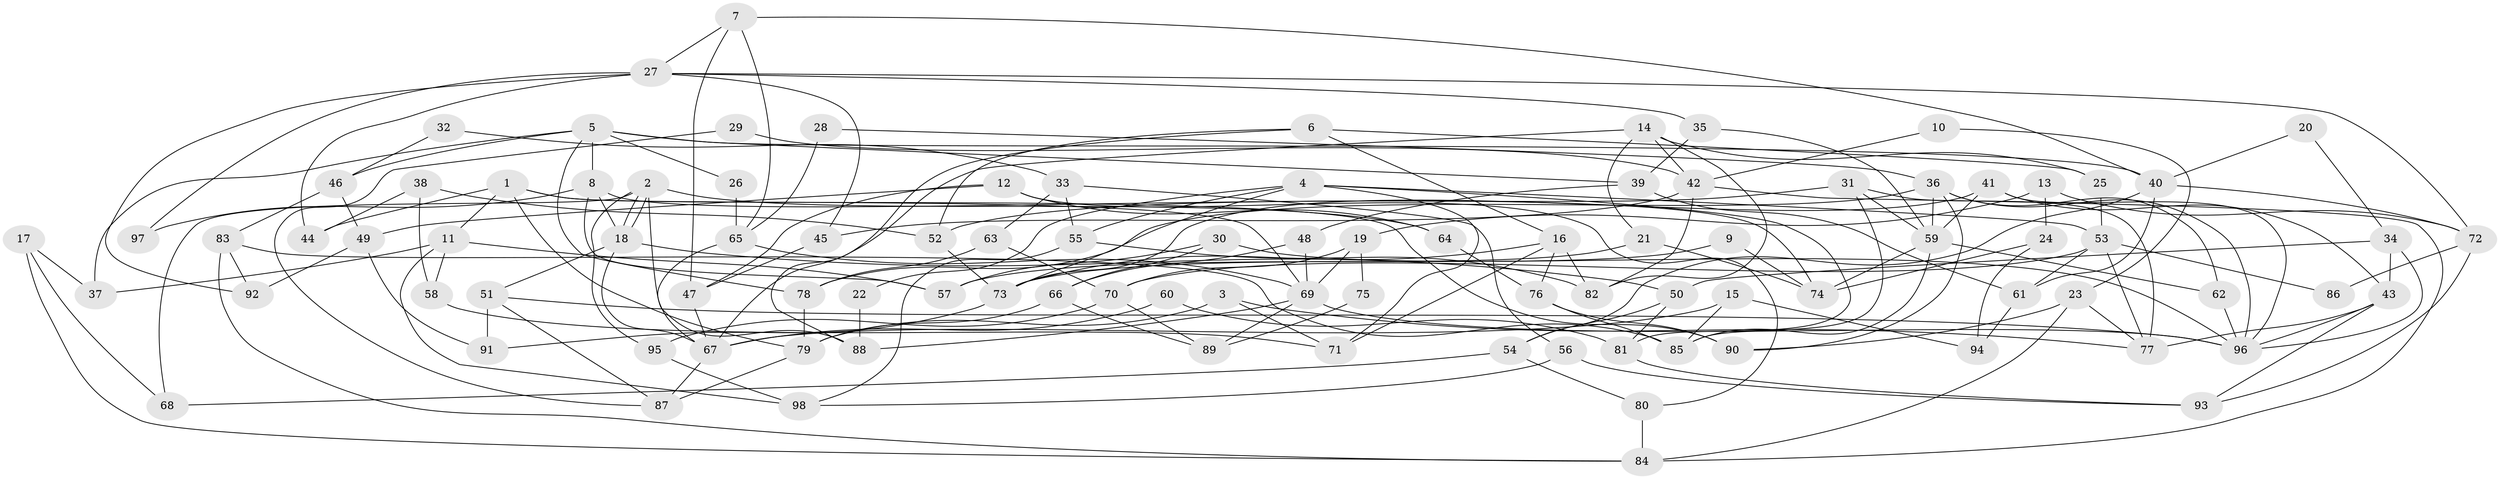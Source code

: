 // coarse degree distribution, {2: 0.20512820512820512, 3: 0.15384615384615385, 6: 0.10256410256410256, 5: 0.10256410256410256, 4: 0.1794871794871795, 8: 0.10256410256410256, 1: 0.02564102564102564, 12: 0.02564102564102564, 7: 0.02564102564102564, 9: 0.05128205128205128, 10: 0.02564102564102564}
// Generated by graph-tools (version 1.1) at 2025/53/03/04/25 21:53:31]
// undirected, 98 vertices, 196 edges
graph export_dot {
graph [start="1"]
  node [color=gray90,style=filled];
  1;
  2;
  3;
  4;
  5;
  6;
  7;
  8;
  9;
  10;
  11;
  12;
  13;
  14;
  15;
  16;
  17;
  18;
  19;
  20;
  21;
  22;
  23;
  24;
  25;
  26;
  27;
  28;
  29;
  30;
  31;
  32;
  33;
  34;
  35;
  36;
  37;
  38;
  39;
  40;
  41;
  42;
  43;
  44;
  45;
  46;
  47;
  48;
  49;
  50;
  51;
  52;
  53;
  54;
  55;
  56;
  57;
  58;
  59;
  60;
  61;
  62;
  63;
  64;
  65;
  66;
  67;
  68;
  69;
  70;
  71;
  72;
  73;
  74;
  75;
  76;
  77;
  78;
  79;
  80;
  81;
  82;
  83;
  84;
  85;
  86;
  87;
  88;
  89;
  90;
  91;
  92;
  93;
  94;
  95;
  96;
  97;
  98;
  1 -- 11;
  1 -- 69;
  1 -- 44;
  1 -- 79;
  1 -- 90;
  2 -- 68;
  2 -- 18;
  2 -- 18;
  2 -- 64;
  2 -- 88;
  2 -- 95;
  3 -- 79;
  3 -- 77;
  3 -- 71;
  4 -- 53;
  4 -- 73;
  4 -- 22;
  4 -- 55;
  4 -- 71;
  4 -- 81;
  5 -- 39;
  5 -- 8;
  5 -- 26;
  5 -- 37;
  5 -- 40;
  5 -- 46;
  5 -- 78;
  6 -- 16;
  6 -- 88;
  6 -- 25;
  6 -- 52;
  7 -- 47;
  7 -- 40;
  7 -- 27;
  7 -- 65;
  8 -- 18;
  8 -- 74;
  8 -- 57;
  8 -- 97;
  9 -- 73;
  9 -- 74;
  10 -- 23;
  10 -- 42;
  11 -- 98;
  11 -- 57;
  11 -- 37;
  11 -- 58;
  12 -- 49;
  12 -- 64;
  12 -- 47;
  12 -- 80;
  13 -- 72;
  13 -- 19;
  13 -- 24;
  14 -- 25;
  14 -- 82;
  14 -- 21;
  14 -- 42;
  14 -- 67;
  15 -- 85;
  15 -- 67;
  15 -- 94;
  16 -- 82;
  16 -- 71;
  16 -- 73;
  16 -- 76;
  17 -- 84;
  17 -- 37;
  17 -- 68;
  18 -- 67;
  18 -- 50;
  18 -- 51;
  19 -- 70;
  19 -- 69;
  19 -- 75;
  20 -- 40;
  20 -- 34;
  21 -- 57;
  21 -- 74;
  22 -- 88;
  23 -- 90;
  23 -- 77;
  23 -- 84;
  24 -- 74;
  24 -- 94;
  25 -- 53;
  26 -- 65;
  27 -- 92;
  27 -- 35;
  27 -- 44;
  27 -- 45;
  27 -- 72;
  27 -- 97;
  28 -- 65;
  28 -- 36;
  29 -- 87;
  29 -- 42;
  30 -- 66;
  30 -- 96;
  30 -- 57;
  31 -- 59;
  31 -- 52;
  31 -- 77;
  31 -- 85;
  32 -- 46;
  32 -- 33;
  33 -- 63;
  33 -- 56;
  33 -- 55;
  34 -- 43;
  34 -- 96;
  34 -- 50;
  35 -- 59;
  35 -- 39;
  36 -- 62;
  36 -- 90;
  36 -- 59;
  36 -- 78;
  36 -- 96;
  38 -- 44;
  38 -- 58;
  38 -- 52;
  39 -- 61;
  39 -- 48;
  40 -- 72;
  40 -- 54;
  40 -- 61;
  41 -- 73;
  41 -- 96;
  41 -- 43;
  41 -- 59;
  42 -- 84;
  42 -- 45;
  42 -- 82;
  43 -- 96;
  43 -- 77;
  43 -- 93;
  45 -- 47;
  46 -- 83;
  46 -- 49;
  47 -- 67;
  48 -- 69;
  48 -- 66;
  49 -- 91;
  49 -- 92;
  50 -- 54;
  50 -- 81;
  51 -- 87;
  51 -- 91;
  51 -- 96;
  52 -- 73;
  53 -- 61;
  53 -- 77;
  53 -- 70;
  53 -- 86;
  54 -- 68;
  54 -- 80;
  55 -- 82;
  55 -- 98;
  56 -- 98;
  56 -- 93;
  58 -- 71;
  59 -- 62;
  59 -- 74;
  59 -- 85;
  60 -- 81;
  60 -- 67;
  61 -- 94;
  62 -- 96;
  63 -- 70;
  63 -- 78;
  64 -- 76;
  65 -- 67;
  65 -- 69;
  66 -- 79;
  66 -- 89;
  67 -- 87;
  69 -- 96;
  69 -- 88;
  69 -- 89;
  70 -- 89;
  70 -- 95;
  72 -- 93;
  72 -- 86;
  73 -- 91;
  75 -- 89;
  76 -- 85;
  76 -- 90;
  78 -- 79;
  79 -- 87;
  80 -- 84;
  81 -- 93;
  83 -- 85;
  83 -- 84;
  83 -- 92;
  95 -- 98;
}
